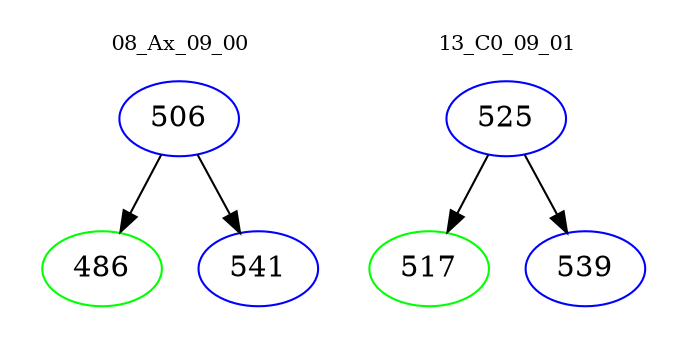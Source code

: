 digraph{
subgraph cluster_0 {
color = white
label = "08_Ax_09_00";
fontsize=10;
T0_506 [label="506", color="blue"]
T0_506 -> T0_486 [color="black"]
T0_486 [label="486", color="green"]
T0_506 -> T0_541 [color="black"]
T0_541 [label="541", color="blue"]
}
subgraph cluster_1 {
color = white
label = "13_C0_09_01";
fontsize=10;
T1_525 [label="525", color="blue"]
T1_525 -> T1_517 [color="black"]
T1_517 [label="517", color="green"]
T1_525 -> T1_539 [color="black"]
T1_539 [label="539", color="blue"]
}
}
